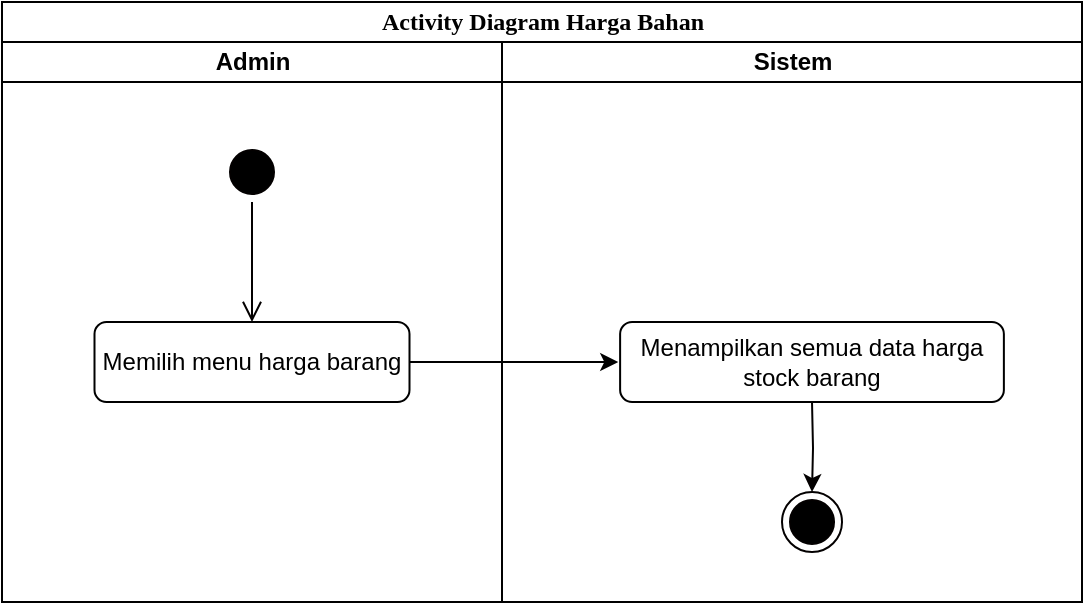 <mxfile version="15.5.8" type="device"><diagram id="0N2W3_-szfIfBNyiy3tb" name="Page-1"><mxGraphModel dx="925" dy="513" grid="1" gridSize="10" guides="1" tooltips="1" connect="1" arrows="1" fold="1" page="1" pageScale="1" pageWidth="850" pageHeight="1100" math="0" shadow="0"><root><mxCell id="0"/><mxCell id="1" parent="0"/><mxCell id="ewonvVPj_XISHaatm-V8-1" value="Activity Diagram Harga Bahan" style="swimlane;html=1;childLayout=stackLayout;startSize=20;rounded=0;shadow=0;comic=0;labelBackgroundColor=none;strokeWidth=1;fontFamily=Verdana;fontSize=12;align=center;" parent="1" vertex="1"><mxGeometry x="170" y="200" width="540" height="300" as="geometry"/></mxCell><mxCell id="ewonvVPj_XISHaatm-V8-2" value="Admin" style="swimlane;html=1;startSize=20;" parent="ewonvVPj_XISHaatm-V8-1" vertex="1"><mxGeometry y="20" width="250" height="280" as="geometry"/></mxCell><mxCell id="ewonvVPj_XISHaatm-V8-3" value="" style="ellipse;html=1;shape=startState;fillColor=#000000;strokeColor=#030000;" parent="ewonvVPj_XISHaatm-V8-2" vertex="1"><mxGeometry x="110" y="50" width="30" height="30" as="geometry"/></mxCell><mxCell id="ewonvVPj_XISHaatm-V8-4" value="" style="edgeStyle=orthogonalEdgeStyle;html=1;verticalAlign=bottom;endArrow=open;endSize=8;strokeColor=#030000;rounded=0;" parent="ewonvVPj_XISHaatm-V8-2" source="ewonvVPj_XISHaatm-V8-3" edge="1"><mxGeometry relative="1" as="geometry"><mxPoint x="125" y="140" as="targetPoint"/></mxGeometry></mxCell><mxCell id="ewonvVPj_XISHaatm-V8-5" value="Memilih menu harga barang" style="rounded=1;whiteSpace=wrap;html=1;" parent="ewonvVPj_XISHaatm-V8-2" vertex="1"><mxGeometry x="46.25" y="140" width="157.5" height="40" as="geometry"/></mxCell><mxCell id="ewonvVPj_XISHaatm-V8-7" value="Sistem" style="swimlane;html=1;startSize=20;" parent="ewonvVPj_XISHaatm-V8-1" vertex="1"><mxGeometry x="250" y="20" width="290" height="280" as="geometry"/></mxCell><mxCell id="ewonvVPj_XISHaatm-V8-20" style="edgeStyle=orthogonalEdgeStyle;rounded=0;orthogonalLoop=1;jettySize=auto;html=1;strokeColor=#030000;" parent="ewonvVPj_XISHaatm-V8-7" target="ewonvVPj_XISHaatm-V8-21" edge="1"><mxGeometry relative="1" as="geometry"><mxPoint x="155.005" y="240" as="targetPoint"/><mxPoint x="155.005" y="180" as="sourcePoint"/></mxGeometry></mxCell><mxCell id="ewonvVPj_XISHaatm-V8-21" value="" style="ellipse;html=1;shape=endState;fillColor=#000000;strokeColor=#030000;" parent="ewonvVPj_XISHaatm-V8-7" vertex="1"><mxGeometry x="140.005" y="225" width="30" height="30" as="geometry"/></mxCell><mxCell id="ewonvVPj_XISHaatm-V8-46" value="Menampilkan semua data harga stock barang" style="rounded=1;whiteSpace=wrap;html=1;" parent="ewonvVPj_XISHaatm-V8-7" vertex="1"><mxGeometry x="59.06" y="140" width="191.88" height="40" as="geometry"/></mxCell><mxCell id="ewonvVPj_XISHaatm-V8-18" style="edgeStyle=orthogonalEdgeStyle;rounded=0;orthogonalLoop=1;jettySize=auto;html=1;exitX=1;exitY=0.5;exitDx=0;exitDy=0;entryX=0;entryY=0.5;entryDx=0;entryDy=0;" parent="ewonvVPj_XISHaatm-V8-1" source="ewonvVPj_XISHaatm-V8-5" edge="1"><mxGeometry relative="1" as="geometry"><mxPoint x="308.12" y="180" as="targetPoint"/></mxGeometry></mxCell></root></mxGraphModel></diagram></mxfile>